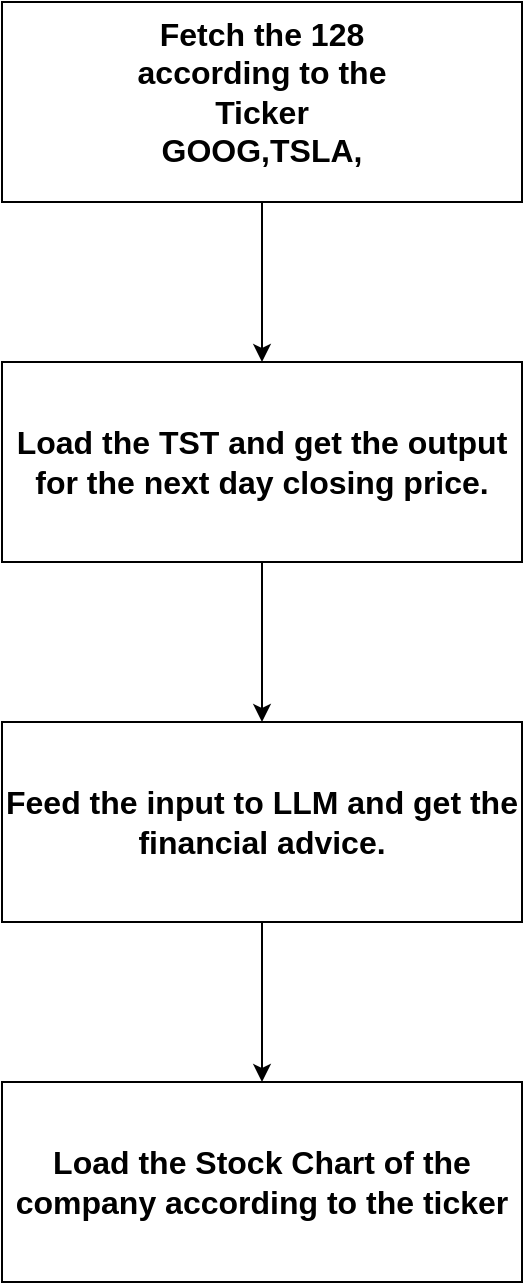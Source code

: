 <mxfile version="21.7.4" type="device">
  <diagram name="Page-1" id="G4h7hwngpBOE9DQkb02h">
    <mxGraphModel dx="1050" dy="534" grid="1" gridSize="10" guides="1" tooltips="1" connect="1" arrows="1" fold="1" page="1" pageScale="1" pageWidth="850" pageHeight="1100" math="0" shadow="0">
      <root>
        <mxCell id="0" />
        <mxCell id="1" parent="0" />
        <mxCell id="H0Wv_OPqPAijWPJpOjkU-4" value="" style="edgeStyle=orthogonalEdgeStyle;rounded=0;orthogonalLoop=1;jettySize=auto;html=1;fontSize=16;fontStyle=1;labelBackgroundColor=none;fontColor=default;" edge="1" parent="1" source="H0Wv_OPqPAijWPJpOjkU-1" target="H0Wv_OPqPAijWPJpOjkU-3">
          <mxGeometry relative="1" as="geometry" />
        </mxCell>
        <mxCell id="H0Wv_OPqPAijWPJpOjkU-1" value="" style="rounded=0;whiteSpace=wrap;html=1;fontSize=16;fontStyle=1;labelBackgroundColor=none;fontColor=default;" vertex="1" parent="1">
          <mxGeometry x="320" y="30" width="260" height="100" as="geometry" />
        </mxCell>
        <mxCell id="H0Wv_OPqPAijWPJpOjkU-2" value="Fetch the 128 according to the Ticker GOOG,TSLA," style="text;html=1;strokeColor=none;fillColor=none;align=center;verticalAlign=middle;whiteSpace=wrap;rounded=0;fontSize=16;fontStyle=1;labelBackgroundColor=none;fontColor=default;" vertex="1" parent="1">
          <mxGeometry x="380" y="60" width="140" height="30" as="geometry" />
        </mxCell>
        <mxCell id="H0Wv_OPqPAijWPJpOjkU-6" value="" style="edgeStyle=orthogonalEdgeStyle;rounded=0;orthogonalLoop=1;jettySize=auto;html=1;fontSize=16;fontStyle=1;labelBackgroundColor=none;fontColor=default;" edge="1" parent="1" source="H0Wv_OPqPAijWPJpOjkU-3" target="H0Wv_OPqPAijWPJpOjkU-5">
          <mxGeometry relative="1" as="geometry" />
        </mxCell>
        <mxCell id="H0Wv_OPqPAijWPJpOjkU-3" value="Load the TST and get the output for the next day closing price." style="rounded=0;whiteSpace=wrap;html=1;fontSize=16;fontStyle=1;labelBackgroundColor=none;fontColor=default;" vertex="1" parent="1">
          <mxGeometry x="320" y="210" width="260" height="100" as="geometry" />
        </mxCell>
        <mxCell id="H0Wv_OPqPAijWPJpOjkU-8" value="" style="edgeStyle=orthogonalEdgeStyle;rounded=0;orthogonalLoop=1;jettySize=auto;html=1;fontSize=16;fontStyle=1;labelBackgroundColor=none;fontColor=default;" edge="1" parent="1" source="H0Wv_OPqPAijWPJpOjkU-5" target="H0Wv_OPqPAijWPJpOjkU-7">
          <mxGeometry relative="1" as="geometry" />
        </mxCell>
        <mxCell id="H0Wv_OPqPAijWPJpOjkU-5" value="Feed the input to LLM and get the financial advice." style="rounded=0;whiteSpace=wrap;html=1;fontSize=16;fontStyle=1;labelBackgroundColor=none;fontColor=default;" vertex="1" parent="1">
          <mxGeometry x="320" y="390" width="260" height="100" as="geometry" />
        </mxCell>
        <mxCell id="H0Wv_OPqPAijWPJpOjkU-7" value="Load the Stock Chart of the company according to the ticker" style="rounded=0;whiteSpace=wrap;html=1;fontSize=16;fontStyle=1;labelBackgroundColor=none;fontColor=default;" vertex="1" parent="1">
          <mxGeometry x="320" y="570" width="260" height="100" as="geometry" />
        </mxCell>
      </root>
    </mxGraphModel>
  </diagram>
</mxfile>
